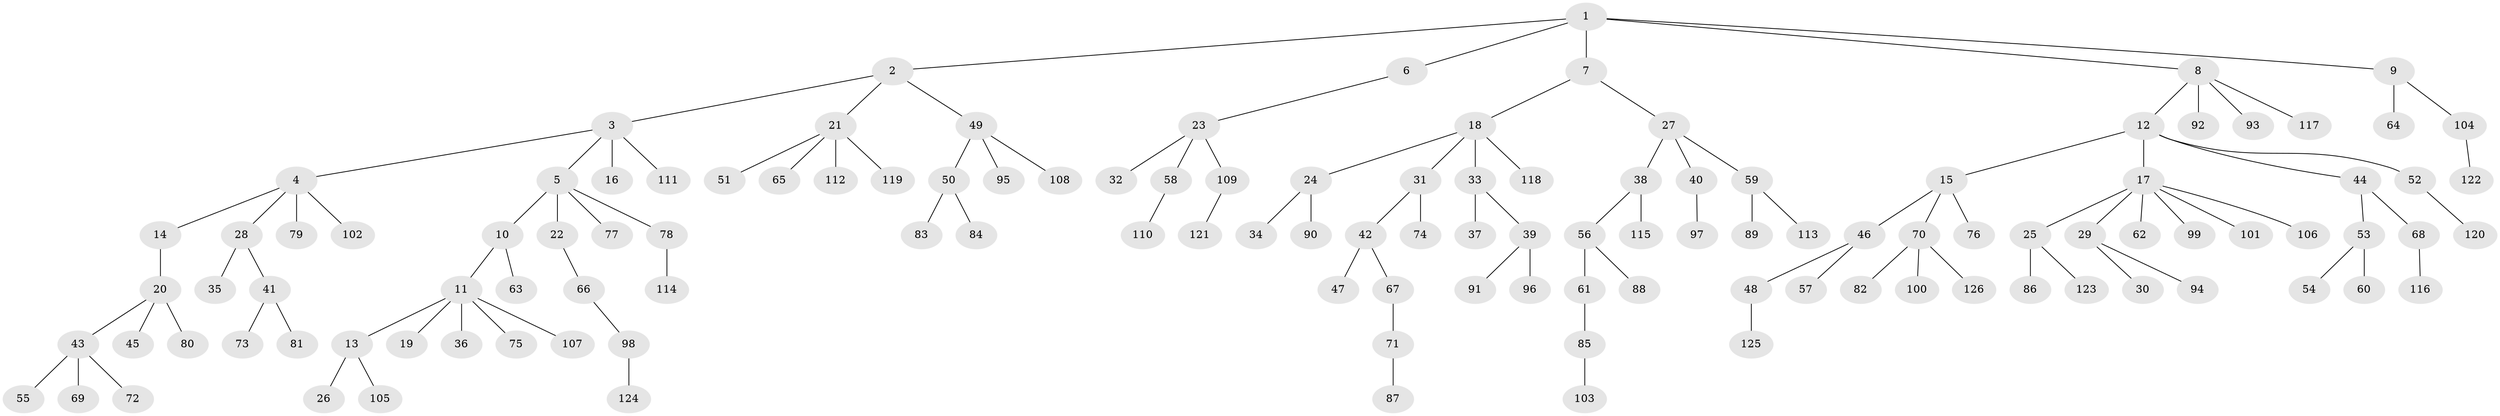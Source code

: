 // coarse degree distribution, {2: 0.23809523809523808, 1: 0.6190476190476191, 8: 0.015873015873015872, 6: 0.015873015873015872, 4: 0.031746031746031744, 5: 0.031746031746031744, 10: 0.031746031746031744, 3: 0.015873015873015872}
// Generated by graph-tools (version 1.1) at 2025/57/03/04/25 21:57:09]
// undirected, 126 vertices, 125 edges
graph export_dot {
graph [start="1"]
  node [color=gray90,style=filled];
  1;
  2;
  3;
  4;
  5;
  6;
  7;
  8;
  9;
  10;
  11;
  12;
  13;
  14;
  15;
  16;
  17;
  18;
  19;
  20;
  21;
  22;
  23;
  24;
  25;
  26;
  27;
  28;
  29;
  30;
  31;
  32;
  33;
  34;
  35;
  36;
  37;
  38;
  39;
  40;
  41;
  42;
  43;
  44;
  45;
  46;
  47;
  48;
  49;
  50;
  51;
  52;
  53;
  54;
  55;
  56;
  57;
  58;
  59;
  60;
  61;
  62;
  63;
  64;
  65;
  66;
  67;
  68;
  69;
  70;
  71;
  72;
  73;
  74;
  75;
  76;
  77;
  78;
  79;
  80;
  81;
  82;
  83;
  84;
  85;
  86;
  87;
  88;
  89;
  90;
  91;
  92;
  93;
  94;
  95;
  96;
  97;
  98;
  99;
  100;
  101;
  102;
  103;
  104;
  105;
  106;
  107;
  108;
  109;
  110;
  111;
  112;
  113;
  114;
  115;
  116;
  117;
  118;
  119;
  120;
  121;
  122;
  123;
  124;
  125;
  126;
  1 -- 2;
  1 -- 6;
  1 -- 7;
  1 -- 8;
  1 -- 9;
  2 -- 3;
  2 -- 21;
  2 -- 49;
  3 -- 4;
  3 -- 5;
  3 -- 16;
  3 -- 111;
  4 -- 14;
  4 -- 28;
  4 -- 79;
  4 -- 102;
  5 -- 10;
  5 -- 22;
  5 -- 77;
  5 -- 78;
  6 -- 23;
  7 -- 18;
  7 -- 27;
  8 -- 12;
  8 -- 92;
  8 -- 93;
  8 -- 117;
  9 -- 64;
  9 -- 104;
  10 -- 11;
  10 -- 63;
  11 -- 13;
  11 -- 19;
  11 -- 36;
  11 -- 75;
  11 -- 107;
  12 -- 15;
  12 -- 17;
  12 -- 44;
  12 -- 52;
  13 -- 26;
  13 -- 105;
  14 -- 20;
  15 -- 46;
  15 -- 70;
  15 -- 76;
  17 -- 25;
  17 -- 29;
  17 -- 62;
  17 -- 99;
  17 -- 101;
  17 -- 106;
  18 -- 24;
  18 -- 31;
  18 -- 33;
  18 -- 118;
  20 -- 43;
  20 -- 45;
  20 -- 80;
  21 -- 51;
  21 -- 65;
  21 -- 112;
  21 -- 119;
  22 -- 66;
  23 -- 32;
  23 -- 58;
  23 -- 109;
  24 -- 34;
  24 -- 90;
  25 -- 86;
  25 -- 123;
  27 -- 38;
  27 -- 40;
  27 -- 59;
  28 -- 35;
  28 -- 41;
  29 -- 30;
  29 -- 94;
  31 -- 42;
  31 -- 74;
  33 -- 37;
  33 -- 39;
  38 -- 56;
  38 -- 115;
  39 -- 91;
  39 -- 96;
  40 -- 97;
  41 -- 73;
  41 -- 81;
  42 -- 47;
  42 -- 67;
  43 -- 55;
  43 -- 69;
  43 -- 72;
  44 -- 53;
  44 -- 68;
  46 -- 48;
  46 -- 57;
  48 -- 125;
  49 -- 50;
  49 -- 95;
  49 -- 108;
  50 -- 83;
  50 -- 84;
  52 -- 120;
  53 -- 54;
  53 -- 60;
  56 -- 61;
  56 -- 88;
  58 -- 110;
  59 -- 89;
  59 -- 113;
  61 -- 85;
  66 -- 98;
  67 -- 71;
  68 -- 116;
  70 -- 82;
  70 -- 100;
  70 -- 126;
  71 -- 87;
  78 -- 114;
  85 -- 103;
  98 -- 124;
  104 -- 122;
  109 -- 121;
}

